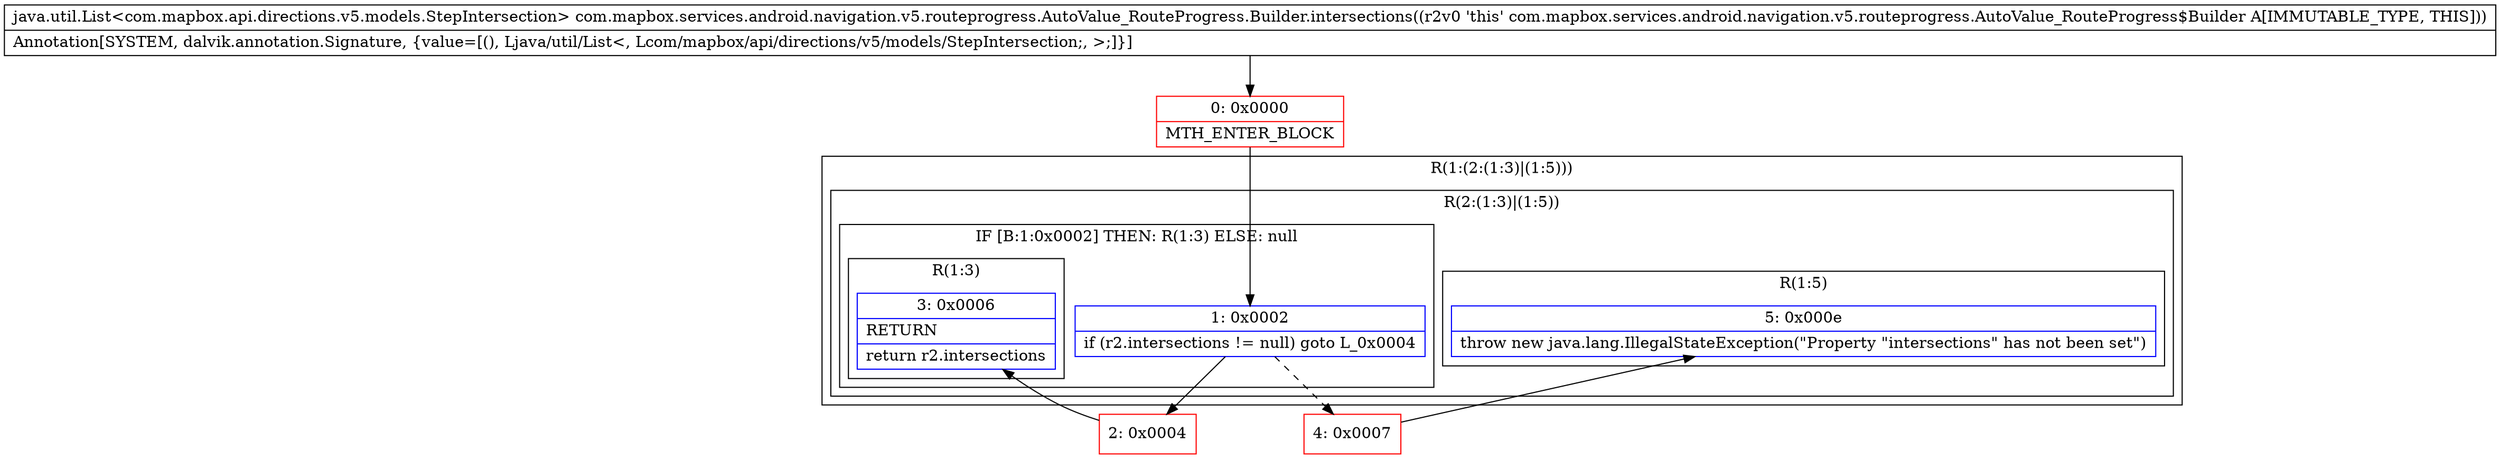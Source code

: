 digraph "CFG forcom.mapbox.services.android.navigation.v5.routeprogress.AutoValue_RouteProgress.Builder.intersections()Ljava\/util\/List;" {
subgraph cluster_Region_1356641658 {
label = "R(1:(2:(1:3)|(1:5)))";
node [shape=record,color=blue];
subgraph cluster_Region_704224366 {
label = "R(2:(1:3)|(1:5))";
node [shape=record,color=blue];
subgraph cluster_IfRegion_951409636 {
label = "IF [B:1:0x0002] THEN: R(1:3) ELSE: null";
node [shape=record,color=blue];
Node_1 [shape=record,label="{1\:\ 0x0002|if (r2.intersections != null) goto L_0x0004\l}"];
subgraph cluster_Region_198071394 {
label = "R(1:3)";
node [shape=record,color=blue];
Node_3 [shape=record,label="{3\:\ 0x0006|RETURN\l|return r2.intersections\l}"];
}
}
subgraph cluster_Region_1049380612 {
label = "R(1:5)";
node [shape=record,color=blue];
Node_5 [shape=record,label="{5\:\ 0x000e|throw new java.lang.IllegalStateException(\"Property \"intersections\" has not been set\")\l}"];
}
}
}
Node_0 [shape=record,color=red,label="{0\:\ 0x0000|MTH_ENTER_BLOCK\l}"];
Node_2 [shape=record,color=red,label="{2\:\ 0x0004}"];
Node_4 [shape=record,color=red,label="{4\:\ 0x0007}"];
MethodNode[shape=record,label="{java.util.List\<com.mapbox.api.directions.v5.models.StepIntersection\> com.mapbox.services.android.navigation.v5.routeprogress.AutoValue_RouteProgress.Builder.intersections((r2v0 'this' com.mapbox.services.android.navigation.v5.routeprogress.AutoValue_RouteProgress$Builder A[IMMUTABLE_TYPE, THIS]))  | Annotation[SYSTEM, dalvik.annotation.Signature, \{value=[(), Ljava\/util\/List\<, Lcom\/mapbox\/api\/directions\/v5\/models\/StepIntersection;, \>;]\}]\l}"];
MethodNode -> Node_0;
Node_1 -> Node_2;
Node_1 -> Node_4[style=dashed];
Node_0 -> Node_1;
Node_2 -> Node_3;
Node_4 -> Node_5;
}

